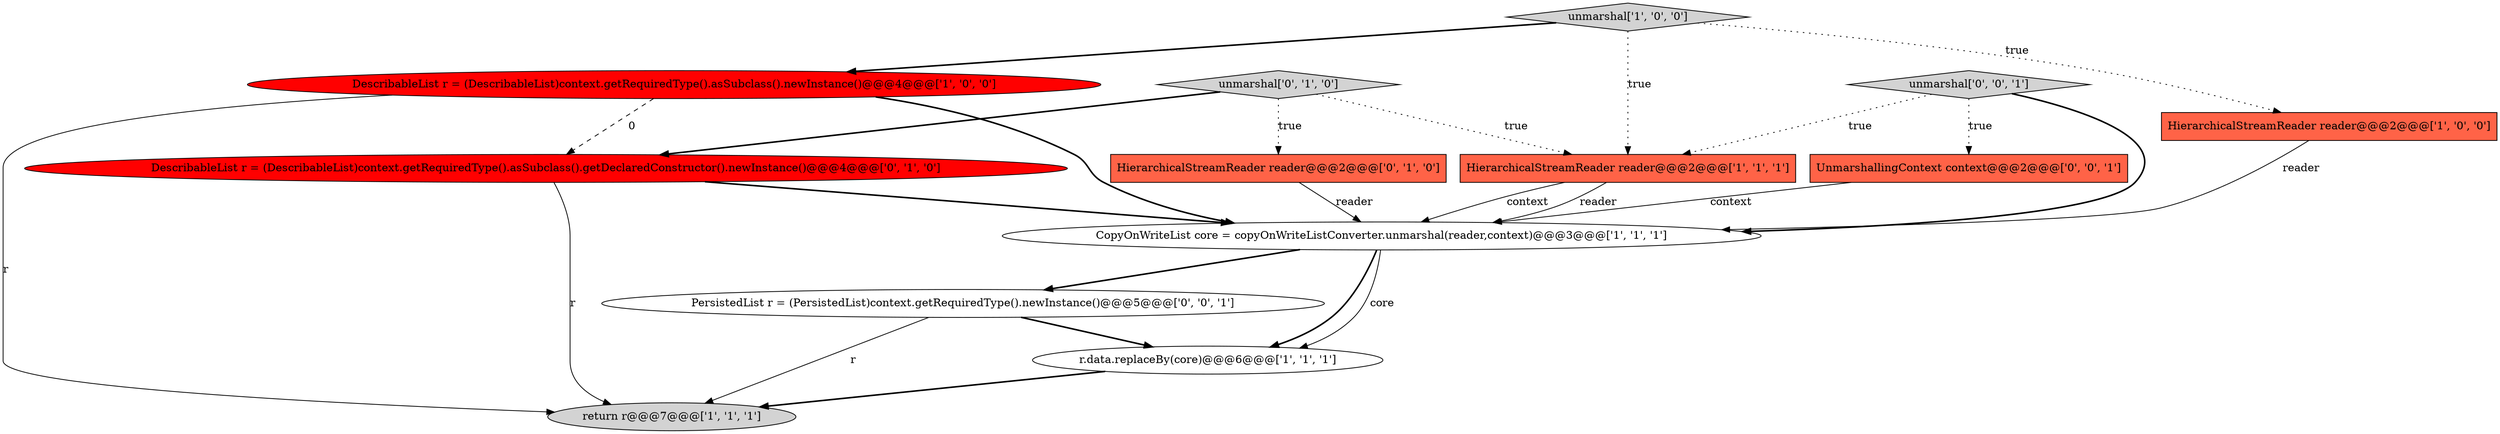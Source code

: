 digraph {
0 [style = filled, label = "unmarshal['1', '0', '0']", fillcolor = lightgray, shape = diamond image = "AAA0AAABBB1BBB"];
12 [style = filled, label = "UnmarshallingContext context@@@2@@@['0', '0', '1']", fillcolor = tomato, shape = box image = "AAA0AAABBB3BBB"];
7 [style = filled, label = "HierarchicalStreamReader reader@@@2@@@['0', '1', '0']", fillcolor = tomato, shape = box image = "AAA0AAABBB2BBB"];
8 [style = filled, label = "unmarshal['0', '1', '0']", fillcolor = lightgray, shape = diamond image = "AAA0AAABBB2BBB"];
1 [style = filled, label = "DescribableList r = (DescribableList)context.getRequiredType().asSubclass().newInstance()@@@4@@@['1', '0', '0']", fillcolor = red, shape = ellipse image = "AAA1AAABBB1BBB"];
3 [style = filled, label = "return r@@@7@@@['1', '1', '1']", fillcolor = lightgray, shape = ellipse image = "AAA0AAABBB1BBB"];
4 [style = filled, label = "HierarchicalStreamReader reader@@@2@@@['1', '1', '1']", fillcolor = tomato, shape = box image = "AAA0AAABBB1BBB"];
2 [style = filled, label = "HierarchicalStreamReader reader@@@2@@@['1', '0', '0']", fillcolor = tomato, shape = box image = "AAA0AAABBB1BBB"];
9 [style = filled, label = "DescribableList r = (DescribableList)context.getRequiredType().asSubclass().getDeclaredConstructor().newInstance()@@@4@@@['0', '1', '0']", fillcolor = red, shape = ellipse image = "AAA1AAABBB2BBB"];
6 [style = filled, label = "r.data.replaceBy(core)@@@6@@@['1', '1', '1']", fillcolor = white, shape = ellipse image = "AAA0AAABBB1BBB"];
5 [style = filled, label = "CopyOnWriteList core = copyOnWriteListConverter.unmarshal(reader,context)@@@3@@@['1', '1', '1']", fillcolor = white, shape = ellipse image = "AAA0AAABBB1BBB"];
10 [style = filled, label = "PersistedList r = (PersistedList)context.getRequiredType().newInstance()@@@5@@@['0', '0', '1']", fillcolor = white, shape = ellipse image = "AAA0AAABBB3BBB"];
11 [style = filled, label = "unmarshal['0', '0', '1']", fillcolor = lightgray, shape = diamond image = "AAA0AAABBB3BBB"];
1->5 [style = bold, label=""];
7->5 [style = solid, label="reader"];
6->3 [style = bold, label=""];
5->10 [style = bold, label=""];
4->5 [style = solid, label="reader"];
0->4 [style = dotted, label="true"];
11->12 [style = dotted, label="true"];
8->7 [style = dotted, label="true"];
1->9 [style = dashed, label="0"];
2->5 [style = solid, label="reader"];
9->3 [style = solid, label="r"];
11->4 [style = dotted, label="true"];
10->6 [style = bold, label=""];
8->4 [style = dotted, label="true"];
12->5 [style = solid, label="context"];
11->5 [style = bold, label=""];
5->6 [style = bold, label=""];
0->1 [style = bold, label=""];
10->3 [style = solid, label="r"];
8->9 [style = bold, label=""];
9->5 [style = bold, label=""];
4->5 [style = solid, label="context"];
1->3 [style = solid, label="r"];
0->2 [style = dotted, label="true"];
5->6 [style = solid, label="core"];
}
